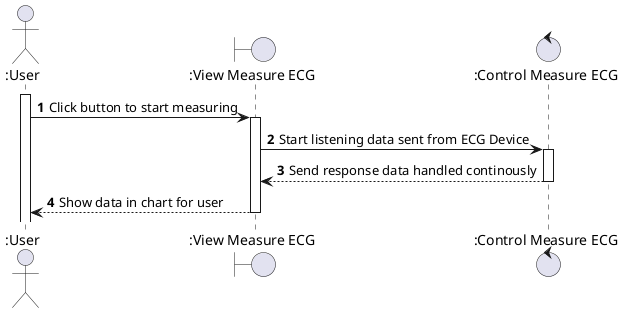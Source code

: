 @startuml

autonumber
actor ":User" as User
boundary ":View Measure ECG" as ClientApp
control ":Control Measure ECG" as Control

activate User
User -> ClientApp: Click button to start measuring
activate ClientApp
ClientApp -> Control: Start listening data sent from ECG Device
activate Control
Control --> ClientApp: Send response data handled continously
deactivate Control
ClientApp --> User: Show data in chart for user
deactivate ClientApp

@enduml